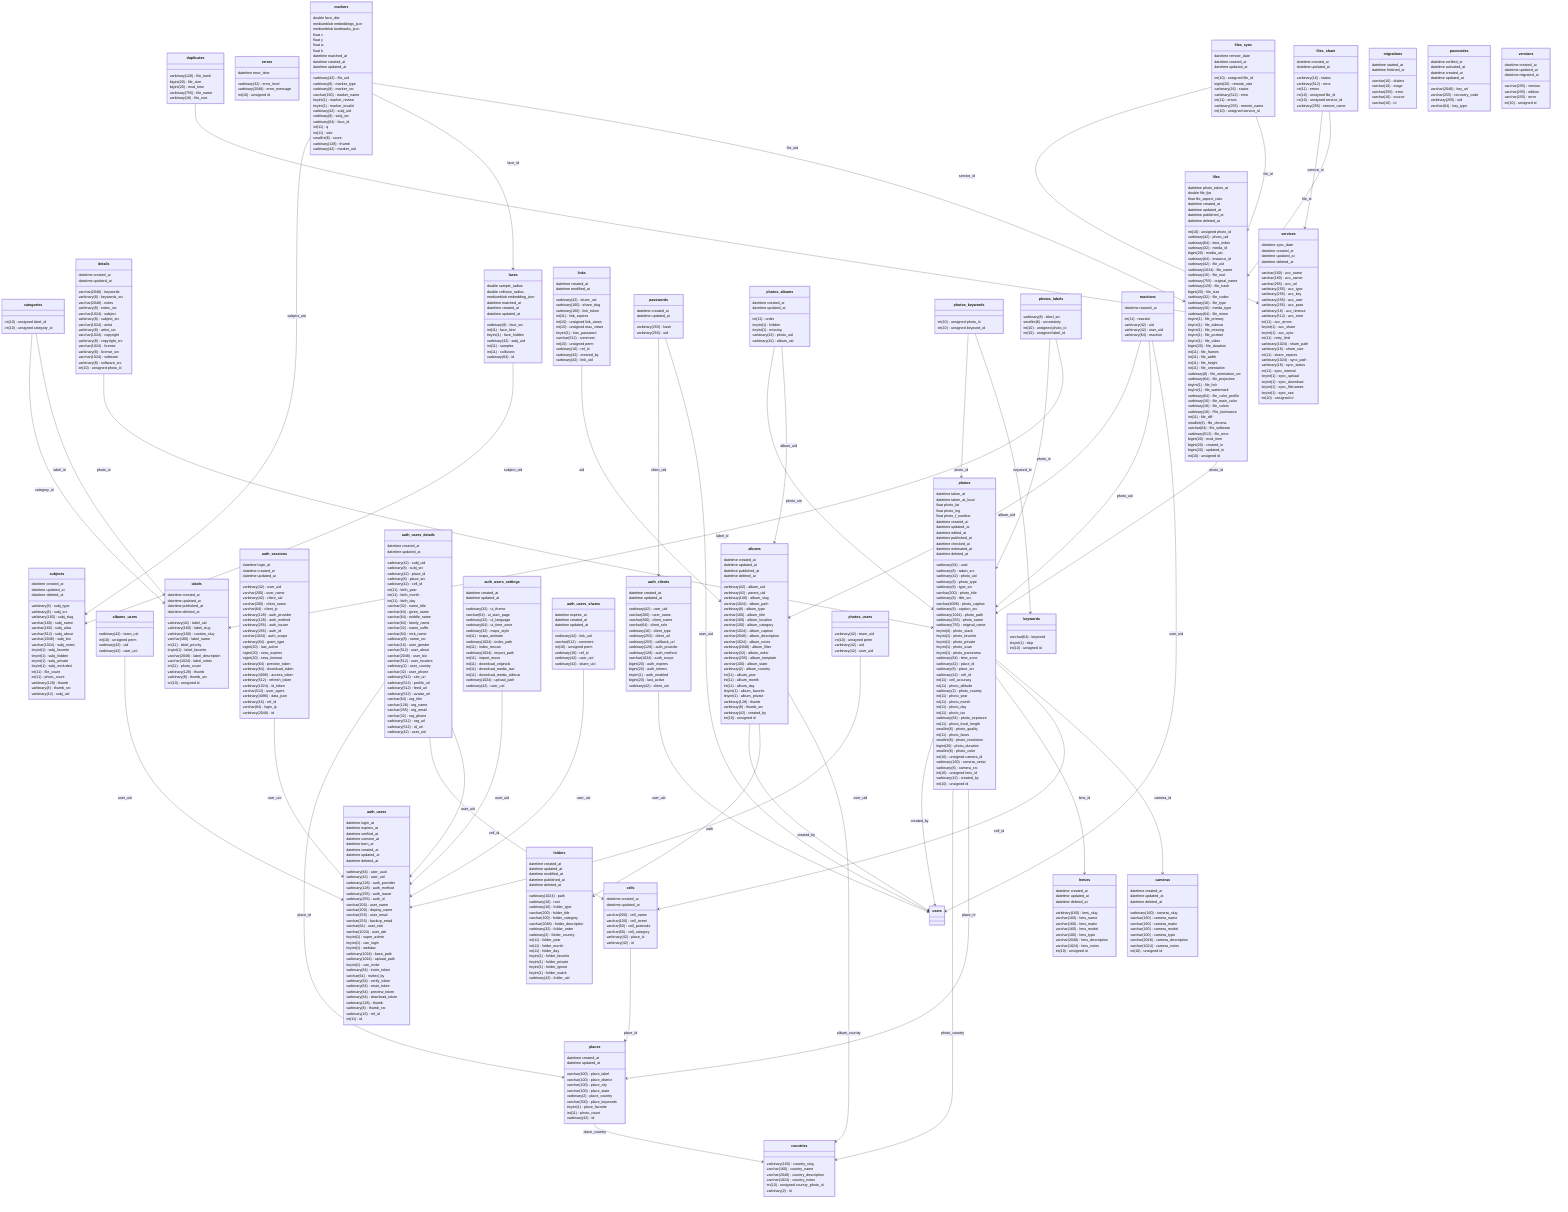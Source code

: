 classDiagram
    class albums {
        varbinary(42) album_uid
        varbinary(42) parent_uid
        varbinary(160) album_slug
        varchar(1024) album_path
        varbinary(8) album_type
        varchar(160) album_title
        varchar(160) album_location
        varchar(100) album_category
        varchar(1024) album_caption
        varchar(2048) album_description
        varchar(1024) album_notes
        varbinary(2048) album_filter
        varbinary(32) album_order
        varbinary(255) album_template
        varchar(100) album_state
        varbinary(2) album_country
        int(11) album_year
        int(11) album_month
        int(11) album_day
        tinyint(1) album_favorite
        tinyint(1) album_private
        varbinary(128) thumb
        varbinary(8) thumb_src
        varbinary(42) created_by
        datetime created_at
        datetime updated_at
        datetime published_at
        datetime deleted_at
        int(10) unsigned id
    }
    class albums_users {
        varbinary(42) team_uid
        int(10) unsigned perm
        varbinary(42) uid
        varbinary(42) user_uid
    }
    class auth_clients {
        varbinary(42) user_uid
        varchar(200) user_name
        varchar(200) client_name
        varchar(64) client_role
        varbinary(16) client_type
        varbinary(255) client_url
        varbinary(255) callback_url
        varbinary(128) auth_provider
        varbinary(128) auth_method
        varchar(1024) auth_scope
        bigint(20) auth_expires
        bigint(20) auth_tokens
        tinyint(1) auth_enabled
        bigint(20) last_active
        datetime created_at
        datetime updated_at
        varbinary(42) client_uid
    }
    class auth_sessions {
        varbinary(42) user_uid
        varchar(200) user_name
        varbinary(42) client_uid
        varchar(200) client_name
        varchar(64) client_ip
        varbinary(128) auth_provider
        varbinary(128) auth_method
        varbinary(255) auth_issuer
        varbinary(255) auth_id
        varchar(1024) auth_scope
        varbinary(64) grant_type
        bigint(20) last_active
        bigint(20) sess_expires
        bigint(20) sess_timeout
        varbinary(64) preview_token
        varbinary(64) download_token
        varbinary(4096) access_token
        varbinary(512) refresh_token
        varbinary(1024) id_token
        varchar(512) user_agent
        varbinary(4096) data_json
        varbinary(16) ref_id
        varchar(64) login_ip
        datetime login_at
        datetime created_at
        datetime updated_at
        varbinary(2048) id
    }
    class auth_users {
        varbinary(64) user_uuid
        varbinary(42) user_uid
        varbinary(128) auth_provider
        varbinary(128) auth_method
        varbinary(255) auth_issuer
        varbinary(255) auth_id
        varchar(200) user_name
        varchar(200) display_name
        varchar(255) user_email
        varchar(255) backup_email
        varchar(64) user_role
        varchar(1024) user_attr
        tinyint(1) super_admin
        tinyint(1) can_login
        datetime login_at
        datetime expires_at
        tinyint(1) webdav
        varbinary(1024) base_path
        varbinary(1024) upload_path
        tinyint(1) can_invite
        varbinary(64) invite_token
        varchar(64) invited_by
        varbinary(64) verify_token
        datetime verified_at
        datetime consent_at
        datetime born_at
        varbinary(64) reset_token
        varbinary(64) preview_token
        varbinary(64) download_token
        varbinary(128) thumb
        varbinary(8) thumb_src
        varbinary(16) ref_id
        datetime created_at
        datetime updated_at
        datetime deleted_at
        int(11) id
    }
    class auth_users_details {
        varbinary(42) subj_uid
        varbinary(8) subj_src
        varbinary(42) place_id
        varbinary(8) place_src
        varbinary(42) cell_id
        int(11) birth_year
        int(11) birth_month
        int(11) birth_day
        varchar(32) name_title
        varchar(64) given_name
        varchar(64) middle_name
        varchar(64) family_name
        varchar(32) name_suffix
        varchar(64) nick_name
        varbinary(8) name_src
        varchar(16) user_gender
        varchar(512) user_about
        varchar(2048) user_bio
        varchar(512) user_location
        varbinary(2) user_country
        varchar(32) user_phone
        varbinary(512) site_url
        varbinary(512) profile_url
        varbinary(512) feed_url
        varbinary(512) avatar_url
        varchar(64) org_title
        varchar(128) org_name
        varchar(255) org_email
        varchar(32) org_phone
        varbinary(512) org_url
        varbinary(512) id_url
        datetime created_at
        datetime updated_at
        varbinary(42) user_uid
    }
    class auth_users_settings {
        varbinary(32) ui_theme
        varchar(64) ui_start_page
        varbinary(32) ui_language
        varbinary(64) ui_time_zone
        varbinary(32) maps_style
        int(11) maps_animate
        varbinary(1024) index_path
        int(11) index_rescan
        varbinary(1024) import_path
        int(11) import_move
        int(11) download_originals
        int(11) download_media_raw
        int(11) download_media_sidecar
        varbinary(1024) upload_path
        datetime created_at
        datetime updated_at
        varbinary(42) user_uid
    }
    class auth_users_shares {
        varbinary(42) link_uid
        datetime expires_at
        varchar(512) comment
        int(10) unsigned perm
        varbinary(16) ref_id
        datetime created_at
        datetime updated_at
        varbinary(42) user_uid
        varbinary(42) share_uid
    }
    class cameras {
        varbinary(160) camera_slug
        varchar(160) camera_name
        varchar(160) camera_make
        varchar(160) camera_model
        varchar(100) camera_type
        varchar(2048) camera_description
        varchar(1024) camera_notes
        datetime created_at
        datetime updated_at
        datetime deleted_at
        int(10) unsigned id
    }
    class categories {
        int(10) unsigned label_id
        int(10) unsigned category_id
    }
    class cells {
        varchar(200) cell_name
        varchar(100) cell_street
        varchar(50) cell_postcode
        varchar(50) cell_category
        varbinary(42) place_id
        datetime created_at
        datetime updated_at
        varbinary(42) id
    }
    class countries {
        varbinary(160) country_slug
        varchar(160) country_name
        varchar(2048) country_description
        varchar(1024) country_notes
        int(10) unsigned country_photo_id
        varbinary(2) id
    }
    class details {
        varchar(2048) keywords
        varbinary(8) keywords_src
        varchar(2048) notes
        varbinary(8) notes_src
        varchar(1024) subject
        varbinary(8) subject_src
        varchar(1024) artist
        varbinary(8) artist_src
        varchar(1024) copyright
        varbinary(8) copyright_src
        varchar(1024) license
        varbinary(8) license_src
        varchar(1024) software
        varbinary(8) software_src
        datetime created_at
        datetime updated_at
        int(10) unsigned photo_id
    }
    class duplicates {
        varbinary(128) file_hash
        bigint(20) file_size
        bigint(20) mod_time
        varbinary(755) file_name
        varbinary(16) file_root
    }
    class errors {
        datetime error_time
        varbinary(32) error_level
        varbinary(2048) error_message
        int(10) unsigned id
    }
    class faces {
        varbinary(8) face_src
        int(11) face_kind
        tinyint(1) face_hidden
        varbinary(42) subj_uid
        int(11) samples
        double sample_radius
        int(11) collisions
        double collision_radius
        mediumblob embedding_json
        datetime matched_at
        datetime created_at
        datetime updated_at
        varbinary(64) id
    }
    class files {
        int(10) unsigned photo_id
        varbinary(42) photo_uid
        datetime photo_taken_at
        varbinary(64) time_index
        varbinary(32) media_id
        bigint(20) media_utc
        varbinary(64) instance_id
        varbinary(42) file_uid
        varbinary(1024) file_name
        varbinary(16) file_root
        varbinary(755) original_name
        varbinary(128) file_hash
        bigint(20) file_size
        varbinary(32) file_codec
        varbinary(16) file_type
        varbinary(16) media_type
        varbinary(64) file_mime
        tinyint(1) file_primary
        tinyint(1) file_sidecar
        tinyint(1) file_missing
        tinyint(1) file_portrait
        tinyint(1) file_video
        bigint(20) file_duration
        double file_fps
        int(11) file_frames
        int(11) file_width
        int(11) file_height
        int(11) file_orientation
        varbinary(8) file_orientation_src
        varbinary(64) file_projection
        float file_aspect_ratio
        tinyint(1) file_hdr
        tinyint(1) file_watermark
        varbinary(64) file_color_profile
        varbinary(16) file_main_color
        varbinary(18) file_colors
        varbinary(18) File_luminance
        int(11) file_diff
        smallint(6) file_chroma
        varchar(64) file_software
        varbinary(512) file_error
        bigint(20) mod_time
        datetime created_at
        bigint(20) created_in
        datetime updated_at
        bigint(20) updated_in
        datetime published_at
        datetime deleted_at
        int(10) unsigned id
    }
    class files_share {
        varbinary(16) status
        varbinary(512) error
        int(11) errors
        datetime created_at
        datetime updated_at
        int(10) unsigned file_id
        int(10) unsigned service_id
        varbinary(255) remote_name
    }
    class files_sync {
        int(10) unsigned file_id
        datetime remote_date
        bigint(20) remote_size
        varbinary(16) status
        varbinary(512) error
        int(11) errors
        datetime created_at
        datetime updated_at
        varbinary(255) remote_name
        int(10) unsigned service_id
    }
    class folders {
        varbinary(1024) path
        varbinary(16) root
        varbinary(16) folder_type
        varchar(200) folder_title
        varchar(100) folder_category
        varchar(2048) folder_description
        varbinary(32) folder_order
        varbinary(2) folder_country
        int(11) folder_year
        int(11) folder_month
        int(11) folder_day
        tinyint(1) folder_favorite
        tinyint(1) folder_private
        tinyint(1) folder_ignore
        tinyint(1) folder_watch
        datetime created_at
        datetime updated_at
        datetime modified_at
        datetime published_at
        datetime deleted_at
        varbinary(42) folder_uid
    }
    class keywords {
        varchar(64) keyword
        tinyint(1) skip
        int(10) unsigned id
    }
    class labels {
        varbinary(42) label_uid
        varbinary(160) label_slug
        varbinary(160) custom_slug
        varchar(160) label_name
        int(11) label_priority
        tinyint(1) label_favorite
        varchar(2048) label_description
        varchar(1024) label_notes
        int(11) photo_count
        varbinary(128) thumb
        varbinary(8) thumb_src
        datetime created_at
        datetime updated_at
        datetime published_at
        datetime deleted_at
        int(10) unsigned id
    }
    class lenses {
        varbinary(160) lens_slug
        varchar(160) lens_name
        varchar(160) lens_make
        varchar(160) lens_model
        varchar(100) lens_type
        varchar(2048) lens_description
        varchar(1024) lens_notes
        datetime created_at
        datetime updated_at
        datetime deleted_at
        int(10) unsigned id
    }
    class links {
        varbinary(42) share_uid
        varbinary(160) share_slug
        varbinary(160) link_token
        int(11) link_expires
        int(10) unsigned link_views
        int(10) unsigned max_views
        tinyint(1) has_password
        varchar(512) comment
        int(10) unsigned perm
        varbinary(16) ref_id
        varbinary(42) created_by
        datetime created_at
        datetime modified_at
        varbinary(42) link_uid
    }
    class markers {
        varbinary(42) file_uid
        varbinary(8) marker_type
        varbinary(8) marker_src
        varchar(160) marker_name
        tinyint(1) marker_review
        tinyint(1) marker_invalid
        varbinary(42) subj_uid
        varbinary(8) subj_src
        varbinary(64) face_id
        double face_dist
        mediumblob embeddings_json
        mediumblob landmarks_json
        float x
        float y
        float w
        float h
        int(11) q
        int(11) size
        smallint(6) score
        varbinary(128) thumb
        datetime matched_at
        datetime created_at
        datetime updated_at
        varbinary(42) marker_uid
    }
    class migrations {
        varchar(16) dialect
        varchar(16) stage
        varchar(255) error
        varchar(16) source
        datetime started_at
        datetime finished_at
        varchar(16) id
    }
    class passcodes {
        varchar(2048) key_url
        varchar(255) recovery_code
        datetime verified_at
        datetime activated_at
        datetime created_at
        datetime updated_at
        varbinary(255) uid
        varchar(64) key_type
    }
    class passwords {
        varbinary(255) hash
        datetime created_at
        datetime updated_at
        varbinary(255) uid
    }
    class photos {
        varbinary(64) uuid
        datetime taken_at
        datetime taken_at_local
        varbinary(8) taken_src
        varbinary(42) photo_uid
        varbinary(8) photo_type
        varbinary(8) type_src
        varchar(200) photo_title
        varbinary(8) title_src
        varchar(4096) photo_caption
        varbinary(8) caption_src
        varbinary(1024) photo_path
        varbinary(255) photo_name
        varbinary(755) original_name
        tinyint(4) photo_stack
        tinyint(1) photo_favorite
        tinyint(1) photo_private
        tinyint(1) photo_scan
        tinyint(1) photo_panorama
        varbinary(64) time_zone
        varbinary(42) place_id
        varbinary(8) place_src
        varbinary(42) cell_id
        int(11) cell_accuracy
        int(11) photo_altitude
        float photo_lat
        float photo_lng
        varbinary(2) photo_country
        int(11) photo_year
        int(11) photo_month
        int(11) photo_day
        int(11) photo_iso
        varbinary(64) photo_exposure
        float photo_f_number
        int(11) photo_focal_length
        smallint(6) photo_quality
        int(11) photo_faces
        smallint(6) photo_resolution
        bigint(20) photo_duration
        smallint(6) photo_color
        int(10) unsigned camera_id
        varbinary(160) camera_serial
        varbinary(8) camera_src
        int(10) unsigned lens_id
        varbinary(42) created_by
        datetime created_at
        datetime updated_at
        datetime edited_at
        datetime published_at
        datetime checked_at
        datetime estimated_at
        datetime deleted_at
        int(10) unsigned id
    }
    class photos_albums {
        int(11) order
        tinyint(1) hidden
        tinyint(1) missing
        datetime created_at
        datetime updated_at
        varbinary(42) photo_uid
        varbinary(42) album_uid
    }
    class photos_keywords {
        int(10) unsigned photo_id
        int(10) unsigned keyword_id
    }
    class photos_labels {
        varbinary(8) label_src
        smallint(6) uncertainty
        int(10) unsigned photo_id
        int(10) unsigned label_id
    }
    class photos_users {
        varbinary(42) team_uid
        int(10) unsigned perm
        varbinary(42) uid
        varbinary(42) user_uid
    }
    class places {
        varchar(400) place_label
        varchar(100) place_district
        varchar(100) place_city
        varchar(100) place_state
        varbinary(2) place_country
        varchar(300) place_keywords
        tinyint(1) place_favorite
        int(11) photo_count
        datetime created_at
        datetime updated_at
        varbinary(42) id
    }
    class reactions {
        int(11) reacted
        datetime reacted_at
        varbinary(42) uid
        varbinary(42) user_uid
        varbinary(64) reaction
    }
    class services {
        varchar(160) acc_name
        varchar(160) acc_owner
        varchar(255) acc_url
        varbinary(255) acc_type
        varbinary(255) acc_key
        varbinary(255) acc_user
        varbinary(255) acc_pass
        varbinary(16) acc_timeout
        varbinary(512) acc_error
        int(11) acc_errors
        tinyint(1) acc_share
        tinyint(1) acc_sync
        int(11) retry_limit
        varbinary(1024) share_path
        varbinary(16) share_size
        int(11) share_expires
        varbinary(1024) sync_path
        varbinary(16) sync_status
        int(11) sync_interval
        datetime sync_date
        tinyint(1) sync_upload
        tinyint(1) sync_download
        tinyint(1) sync_filenames
        tinyint(1) sync_raw
        datetime created_at
        datetime updated_at
        datetime deleted_at
        int(10) unsigned id
    }
    class subjects {
        varbinary(8) subj_type
        varbinary(8) subj_src
        varbinary(160) subj_slug
        varchar(160) subj_name
        varchar(160) subj_alias
        varchar(512) subj_about
        varchar(2048) subj_bio
        varchar(1024) subj_notes
        tinyint(1) subj_favorite
        tinyint(1) subj_hidden
        tinyint(1) subj_private
        tinyint(1) subj_excluded
        int(11) file_count
        int(11) photo_count
        varbinary(128) thumb
        varbinary(8) thumb_src
        datetime created_at
        datetime updated_at
        datetime deleted_at
        varbinary(42) subj_uid
    }
    class versions {
        varchar(255) version
        varchar(255) edition
        varchar(255) error
        datetime created_at
        datetime updated_at
        datetime migrated_at
        int(10) unsigned id
    }

    auth_sessions  -->  auth_users : user_uid
    auth_users_details --> auth_users : user_uid
    auth_users_settings --> auth_users : user_uid
    auth_users_shares --> auth_users : user_uid
    auth_users_details  -->  cells : cell_id
    auth_users_details  -->  places : place_id
    categories  -->  labels : label_id
    categories  -->  labels : category_id
    cells  -->  places : place_id
    details  -->  photos : photo_id
    files  -->  photos : photo_id
    files_share  -->  files : file_id
    files_share  -->  services : service_id
    files_sync  -->  files : file_id
    files_sync  -->  services : service_id
    markers  -->  files : file_uid
    markers  -->  faces : face_id
    markers  -->  subjects : subject_uid
    faces  -->  subjects : subject_uid
    photos  -->  cameras : camera_id
    photos  -->  cells : cell_id
    photos  -->  lenses : lens_id
    photos  -->  places : place_id
    photos  -->  countries : photo_country
    albums  -->  countries : album_country
    albums  -->  folders : path
    albums  --> users : created_by
    albums_users  -->  auth_users : user_uid
    places  -->  countries : place_country
    photos_keywords  -->  keywords : keyword_id
    photos_keywords  -->  photos : photo_id
    photos_labels  -->  labels : label_id
    photos_labels  -->  photos : photo_id
    photos_albums  -->  albums : album_uid
    photos_albums  -->  photos : photo_uid
    photos_users   -->  auth_users : user_uid
    photos --> users : created_by
    links  -->  albums : uid
    duplicates -- files
    passwords --> users : user_uid
    passwords --> auth_clients : client_uid
    reactions --> users : user_uid
    reactions --> photos : photo_uid
    reactions --> albums : album_uid
    auth_clients --> users : user_uid